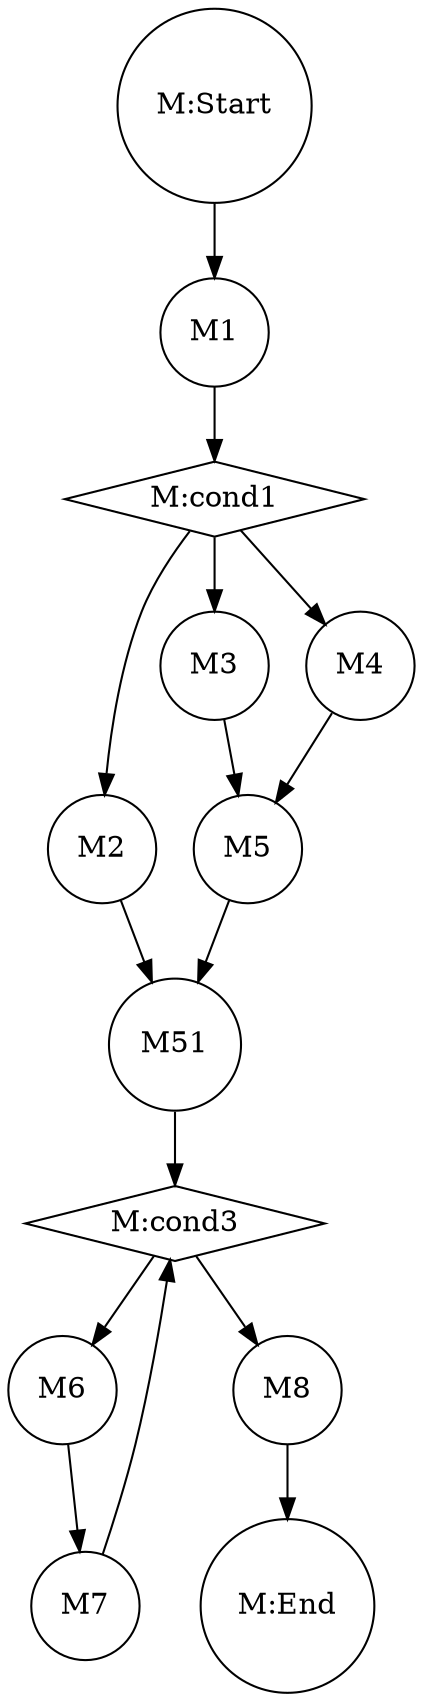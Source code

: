 strict digraph {
  "M:Start" [label="M:Start",shape=circle,type=EntryPoint]
  "M:End" [label="M:End",shape=circle,type=ExitPoint]
  M1 [label=M1,shape=circle,type=FunctionCall]
  "M:cond1" [label="M:cond1",shape=diamond,type=Condition]
  M2 [label=M2,shape=circle,type=FunctionCall]
  M3 [label=M3,shape=circle,type=FunctionCall]
  M4 [label=M4,shape=circle,type=FunctionCall]
  M5 [label=M5,shape=circle,type=FunctionCall]
  M51 [label=M51,shape=circle,type=FunctionCall]
  "M:cond3" [label="M:cond3",shape=diamond,type=Condition]
  M6 [label=M6,shape=circle,type=FunctionCall]
  M7 [label=M7,shape=circle,type=FunctionCall]
  M8 [label=M8,shape=circle,type=FunctionCall]
  "M:Start" -> M1 [type=control]
  M1 -> "M:cond1" [type=control]
  "M:cond1" -> M2 [type=control]
  "M:cond1" -> M3 [type=control]
  "M:cond1" -> M4 [type=control]
  M3 -> M5 [type=control]
  M4 -> M5 [type=control]
  M2 -> M51 [type=control]
  M5 -> M51 [type=control]
  M51 -> "M:cond3" [type=control]
  "M:cond3" -> M6 [type=control]
  M6 -> M7 [type=control]
  M7 -> "M:cond3" [type=control]
  "M:cond3" -> M8 [type=control]
  M8 -> "M:End" [type=control]
}
